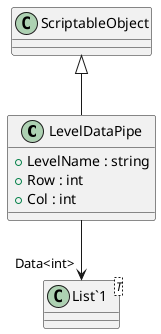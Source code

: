 @startuml
class LevelDataPipe {
    + LevelName : string
    + Row : int
    + Col : int
}
class "List`1"<T> {
}
ScriptableObject <|-- LevelDataPipe
LevelDataPipe --> "Data<int>" "List`1"
@enduml
